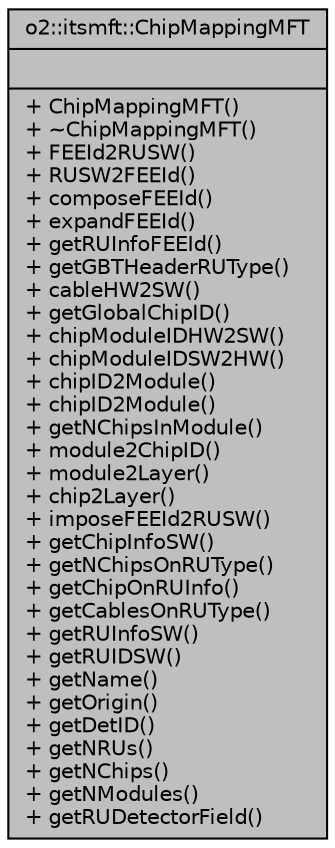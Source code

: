 digraph "o2::itsmft::ChipMappingMFT"
{
 // INTERACTIVE_SVG=YES
  bgcolor="transparent";
  edge [fontname="Helvetica",fontsize="10",labelfontname="Helvetica",labelfontsize="10"];
  node [fontname="Helvetica",fontsize="10",shape=record];
  Node1 [label="{o2::itsmft::ChipMappingMFT\n||+ ChipMappingMFT()\l+ ~ChipMappingMFT()\l+ FEEId2RUSW()\l+ RUSW2FEEId()\l+ composeFEEId()\l+ expandFEEId()\l+ getRUInfoFEEId()\l+ getGBTHeaderRUType()\l+ cableHW2SW()\l+ getGlobalChipID()\l+ chipModuleIDHW2SW()\l+ chipModuleIDSW2HW()\l+ chipID2Module()\l+ chipID2Module()\l+ getNChipsInModule()\l+ module2ChipID()\l+ module2Layer()\l+ chip2Layer()\l+ imposeFEEId2RUSW()\l+ getChipInfoSW()\l+ getNChipsOnRUType()\l+ getChipOnRUInfo()\l+ getCablesOnRUType()\l+ getRUInfoSW()\l+ getRUIDSW()\l+ getName()\l+ getOrigin()\l+ getDetID()\l+ getNRUs()\l+ getNChips()\l+ getNModules()\l+ getRUDetectorField()\l}",height=0.2,width=0.4,color="black", fillcolor="grey75", style="filled", fontcolor="black"];
}
